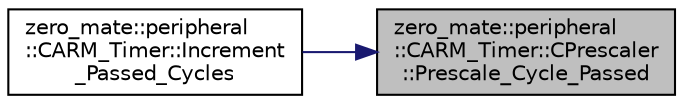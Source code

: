 digraph "zero_mate::peripheral::CARM_Timer::CPrescaler::Prescale_Cycle_Passed"
{
 // LATEX_PDF_SIZE
  bgcolor="transparent";
  edge [fontname="Helvetica",fontsize="10",labelfontname="Helvetica",labelfontsize="10"];
  node [fontname="Helvetica",fontsize="10",shape=record];
  rankdir="RL";
  Node1 [label="zero_mate::peripheral\l::CARM_Timer::CPrescaler\l::Prescale_Cycle_Passed",height=0.2,width=0.4,color="black", fillcolor="grey75", style="filled", fontcolor="black",tooltip=" "];
  Node1 -> Node2 [dir="back",color="midnightblue",fontsize="10",style="solid",fontname="Helvetica"];
  Node2 [label="zero_mate::peripheral\l::CARM_Timer::Increment\l_Passed_Cycles",height=0.2,width=0.4,color="black",URL="$classzero__mate_1_1peripheral_1_1CARM__Timer.html#afc4c9659823762252dd1ea58b8a76e1e",tooltip=" "];
}
